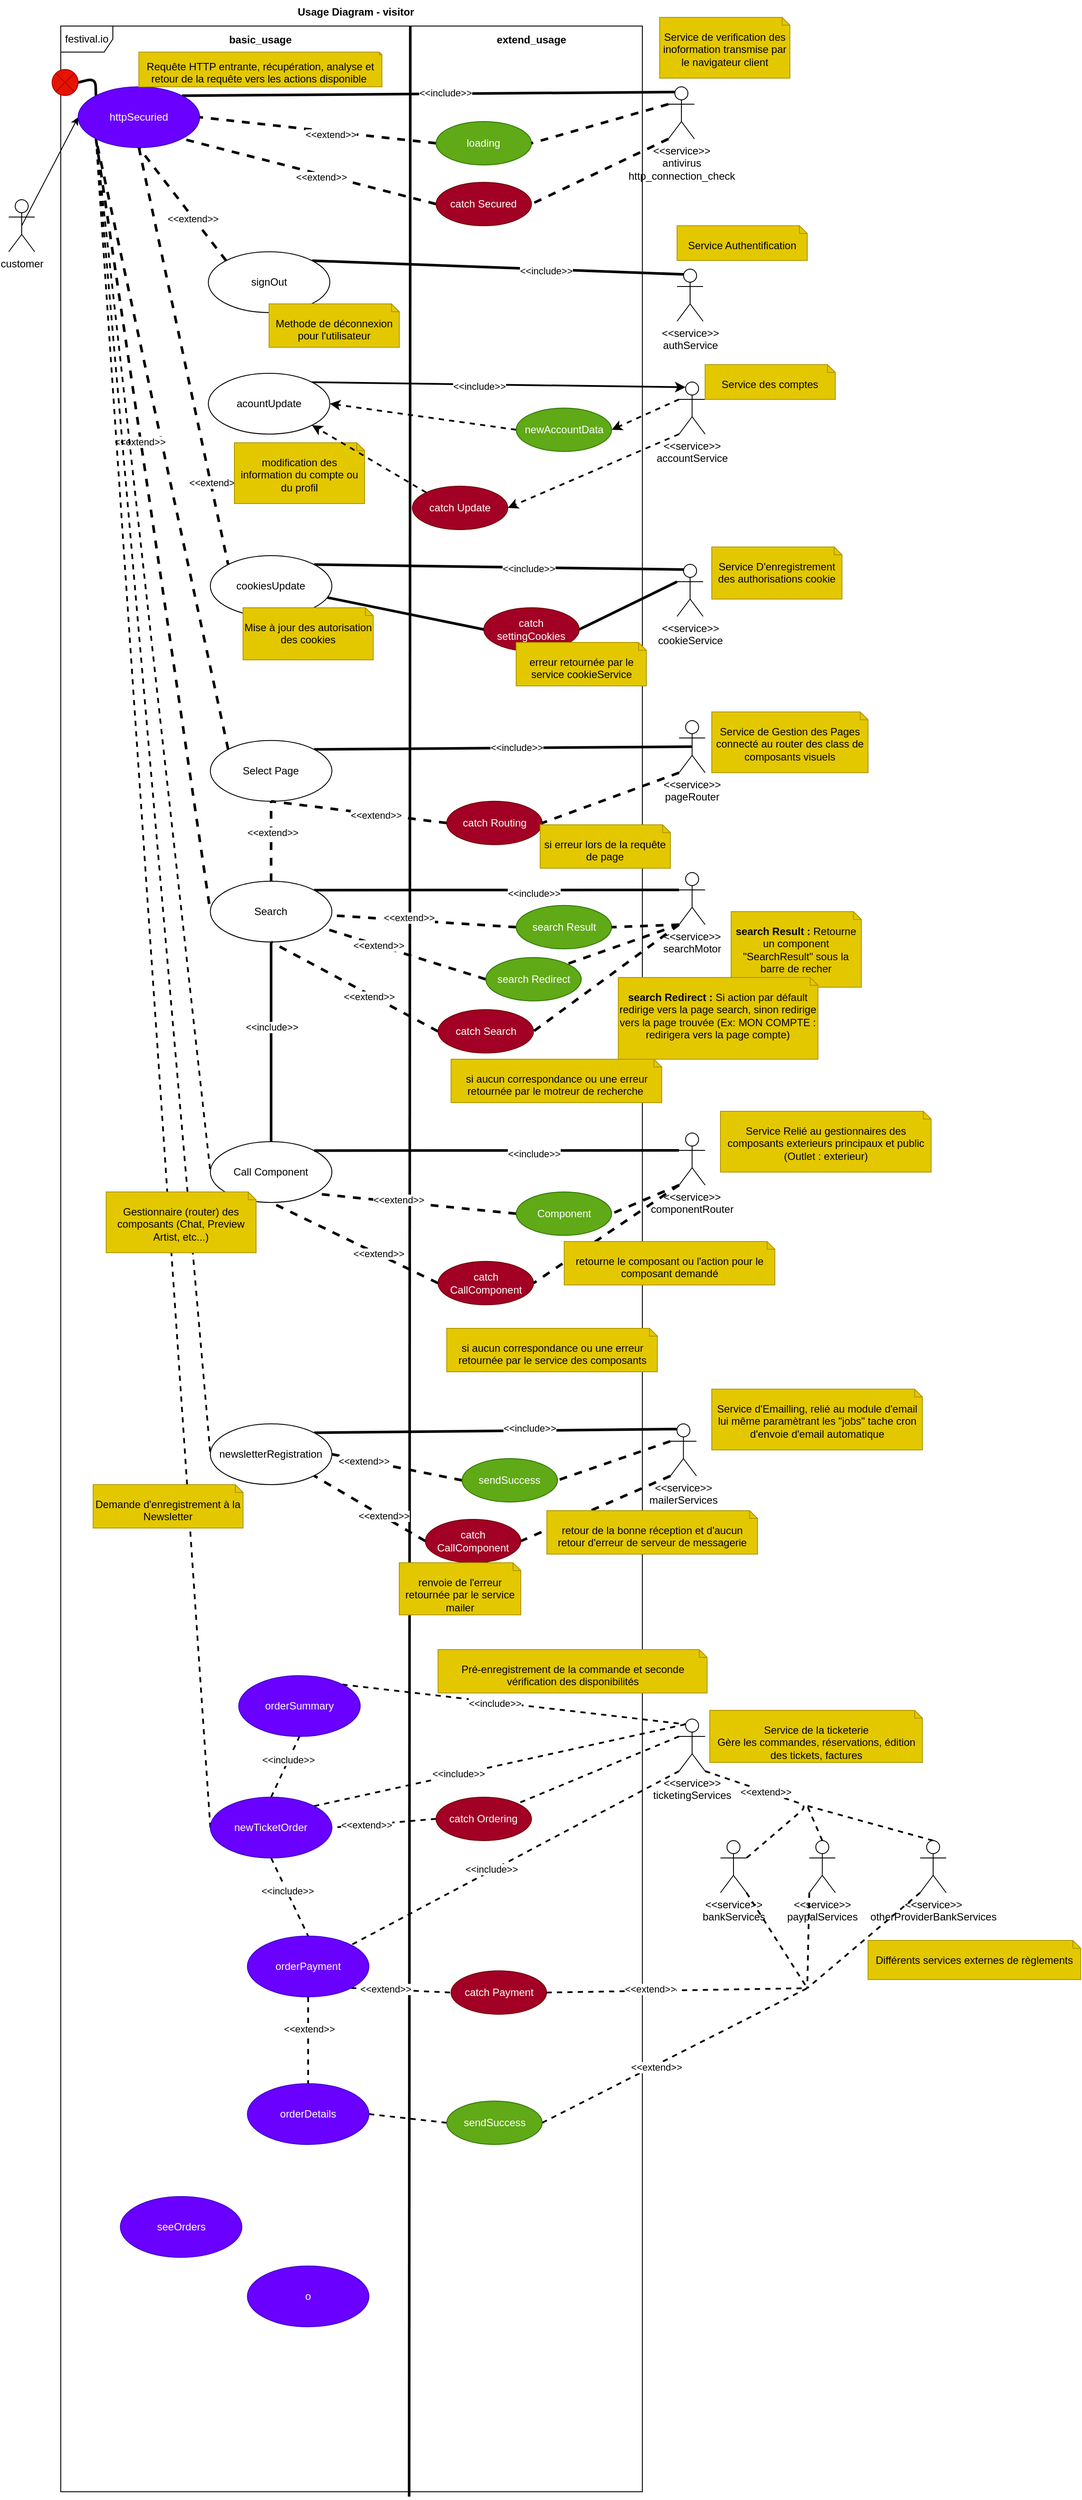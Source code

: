 <mxfile>
    <diagram id="xp1ubl1VrJGDld98OHi9" name="Page-1">
        <mxGraphModel dx="1501" dy="1120" grid="1" gridSize="10" guides="1" tooltips="1" connect="1" arrows="1" fold="1" page="1" pageScale="1" pageWidth="850" pageHeight="1100" math="0" shadow="0">
            <root>
                <mxCell id="0"/>
                <mxCell id="1" parent="0"/>
                <mxCell id="3" value="customer" style="shape=umlActor;verticalLabelPosition=bottom;verticalAlign=top;html=1;" parent="1" vertex="1">
                    <mxGeometry x="390" y="260" width="30" height="60" as="geometry"/>
                </mxCell>
                <mxCell id="4" value="festival.io" style="shape=umlFrame;whiteSpace=wrap;html=1;" parent="1" vertex="1">
                    <mxGeometry x="450" y="60" width="670" height="2840" as="geometry"/>
                </mxCell>
                <mxCell id="5" style="edgeStyle=none;html=1;exitX=1;exitY=0;exitDx=0;exitDy=0;entryX=0.5;entryY=0.5;entryDx=0;entryDy=0;entryPerimeter=0;strokeWidth=3;endArrow=none;endFill=0;" parent="1" source="7" target="35" edge="1">
                    <mxGeometry relative="1" as="geometry"/>
                </mxCell>
                <mxCell id="6" value="&amp;lt;&amp;lt;include&amp;gt;&amp;gt;" style="edgeLabel;html=1;align=center;verticalAlign=middle;resizable=0;points=[];" parent="5" vertex="1" connectable="0">
                    <mxGeometry x="0.188" y="1" relative="1" as="geometry">
                        <mxPoint x="-26" as="offset"/>
                    </mxGeometry>
                </mxCell>
                <mxCell id="7" value="Select Page" style="ellipse;whiteSpace=wrap;html=1;" parent="1" vertex="1">
                    <mxGeometry x="622.32" y="882.92" width="140" height="70" as="geometry"/>
                </mxCell>
                <mxCell id="8" style="edgeStyle=none;html=1;exitX=0;exitY=0;exitDx=0;exitDy=0;entryX=0.5;entryY=1;entryDx=0;entryDy=0;strokeWidth=3;startArrow=none;startFill=0;endArrow=none;endFill=0;dashed=1;" parent="1" source="14" target="74" edge="1">
                    <mxGeometry relative="1" as="geometry"/>
                </mxCell>
                <mxCell id="9" value="&amp;lt;&amp;lt;extend&amp;gt;&amp;gt;" style="edgeLabel;html=1;align=center;verticalAlign=middle;resizable=0;points=[];" parent="8" vertex="1" connectable="0">
                    <mxGeometry x="-0.246" y="1" relative="1" as="geometry">
                        <mxPoint as="offset"/>
                    </mxGeometry>
                </mxCell>
                <mxCell id="10" style="edgeStyle=none;html=1;exitX=1;exitY=0;exitDx=0;exitDy=0;strokeWidth=3;startArrow=none;startFill=0;endArrow=none;endFill=0;entryX=0.25;entryY=0.1;entryDx=0;entryDy=0;entryPerimeter=0;" parent="1" source="14" target="89" edge="1">
                    <mxGeometry relative="1" as="geometry">
                        <mxPoint x="1150" y="310" as="targetPoint"/>
                    </mxGeometry>
                </mxCell>
                <mxCell id="11" value="&amp;lt;&amp;lt;include&amp;gt;&amp;gt;" style="edgeLabel;html=1;align=center;verticalAlign=middle;resizable=0;points=[];" parent="10" vertex="1" connectable="0">
                    <mxGeometry x="0.258" y="-2" relative="1" as="geometry">
                        <mxPoint as="offset"/>
                    </mxGeometry>
                </mxCell>
                <mxCell id="14" value="signOut" style="ellipse;whiteSpace=wrap;html=1;" parent="1" vertex="1">
                    <mxGeometry x="620" y="320" width="140" height="70" as="geometry"/>
                </mxCell>
                <mxCell id="15" style="edgeStyle=none;html=1;exitX=1;exitY=0;exitDx=0;exitDy=0;entryX=0.25;entryY=0.1;entryDx=0;entryDy=0;entryPerimeter=0;strokeWidth=3;startArrow=none;startFill=0;endArrow=none;endFill=0;" parent="1" source="17" target="130" edge="1">
                    <mxGeometry relative="1" as="geometry"/>
                </mxCell>
                <mxCell id="16" value="&amp;lt;&amp;lt;include&amp;gt;&amp;gt;" style="edgeLabel;html=1;align=center;verticalAlign=middle;resizable=0;points=[];" parent="15" vertex="1" connectable="0">
                    <mxGeometry x="0.185" y="3" relative="1" as="geometry">
                        <mxPoint as="offset"/>
                    </mxGeometry>
                </mxCell>
                <mxCell id="17" value="newsletterRegistration" style="ellipse;whiteSpace=wrap;html=1;" parent="1" vertex="1">
                    <mxGeometry x="622.32" y="1670" width="140" height="70" as="geometry"/>
                </mxCell>
                <mxCell id="18" value="" style="orthogonalLoop=1;jettySize=auto;html=1;entryX=0.601;entryY=0;entryDx=0;entryDy=0;entryPerimeter=0;exitX=0.599;exitY=1.002;exitDx=0;exitDy=0;exitPerimeter=0;endArrow=none;endFill=0;strokeWidth=3;" parent="1" source="4" target="4" edge="1">
                    <mxGeometry width="80" relative="1" as="geometry">
                        <mxPoint x="750" y="400" as="sourcePoint"/>
                        <mxPoint x="830" y="400" as="targetPoint"/>
                    </mxGeometry>
                </mxCell>
                <mxCell id="19" style="edgeStyle=none;html=1;exitX=0;exitY=0.5;exitDx=0;exitDy=0;entryX=0.5;entryY=1;entryDx=0;entryDy=0;dashed=1;strokeWidth=3;endArrow=none;endFill=0;" parent="1" source="21" target="7" edge="1">
                    <mxGeometry relative="1" as="geometry"/>
                </mxCell>
                <mxCell id="20" value="&amp;lt;&amp;lt;extend&amp;gt;&amp;gt;" style="edgeLabel;html=1;align=center;verticalAlign=middle;resizable=0;points=[];" parent="19" vertex="1" connectable="0">
                    <mxGeometry x="-0.192" y="1" relative="1" as="geometry">
                        <mxPoint as="offset"/>
                    </mxGeometry>
                </mxCell>
                <mxCell id="21" value="catch Routing" style="ellipse;whiteSpace=wrap;html=1;fillColor=#a20025;fontColor=#ffffff;strokeColor=#6F0000;" parent="1" vertex="1">
                    <mxGeometry x="894.64" y="952.92" width="110" height="50" as="geometry"/>
                </mxCell>
                <mxCell id="22" style="edgeStyle=none;html=1;exitX=0;exitY=0.5;exitDx=0;exitDy=0;dashed=1;strokeWidth=3;endArrow=none;endFill=0;" parent="1" source="24" target="32" edge="1">
                    <mxGeometry relative="1" as="geometry"/>
                </mxCell>
                <mxCell id="23" value="&amp;lt;&amp;lt;extend&amp;gt;&amp;gt;" style="edgeLabel;html=1;align=center;verticalAlign=middle;resizable=0;points=[];" parent="22" vertex="1" connectable="0">
                    <mxGeometry x="0.158" y="-3" relative="1" as="geometry">
                        <mxPoint x="-1" as="offset"/>
                    </mxGeometry>
                </mxCell>
                <mxCell id="24" value="search Result" style="ellipse;whiteSpace=wrap;html=1;fillColor=#60a917;fontColor=#ffffff;strokeColor=#2D7600;" parent="1" vertex="1">
                    <mxGeometry x="974.64" y="1072.92" width="110" height="50" as="geometry"/>
                </mxCell>
                <mxCell id="25" value="Call Component" style="ellipse;whiteSpace=wrap;html=1;" parent="1" vertex="1">
                    <mxGeometry x="622.32" y="1345" width="140" height="70" as="geometry"/>
                </mxCell>
                <mxCell id="26" style="edgeStyle=none;html=1;exitX=1;exitY=0;exitDx=0;exitDy=0;entryX=0;entryY=0.333;entryDx=0;entryDy=0;entryPerimeter=0;strokeWidth=3;endArrow=none;endFill=0;" parent="1" source="32" target="39" edge="1">
                    <mxGeometry relative="1" as="geometry"/>
                </mxCell>
                <mxCell id="27" value="&amp;lt;&amp;lt;include&amp;gt;&amp;gt;" style="edgeLabel;html=1;align=center;verticalAlign=middle;resizable=0;points=[];" parent="26" vertex="1" connectable="0">
                    <mxGeometry x="-0.372" y="4" relative="1" as="geometry">
                        <mxPoint x="121" y="8" as="offset"/>
                    </mxGeometry>
                </mxCell>
                <mxCell id="28" style="edgeStyle=none;html=1;exitX=0.5;exitY=0;exitDx=0;exitDy=0;entryX=0.5;entryY=1;entryDx=0;entryDy=0;dashed=1;strokeWidth=3;endArrow=none;endFill=0;" parent="1" source="32" target="7" edge="1">
                    <mxGeometry relative="1" as="geometry"/>
                </mxCell>
                <mxCell id="29" value="&amp;lt;&amp;lt;extend&amp;gt;&amp;gt;" style="edgeLabel;html=1;align=center;verticalAlign=middle;resizable=0;points=[];" parent="28" vertex="1" connectable="0">
                    <mxGeometry x="0.226" y="-1" relative="1" as="geometry">
                        <mxPoint as="offset"/>
                    </mxGeometry>
                </mxCell>
                <mxCell id="30" style="edgeStyle=none;html=1;exitX=0.5;exitY=1;exitDx=0;exitDy=0;entryX=0.5;entryY=0;entryDx=0;entryDy=0;strokeWidth=3;endArrow=none;endFill=0;" parent="1" source="32" target="25" edge="1">
                    <mxGeometry relative="1" as="geometry"/>
                </mxCell>
                <mxCell id="31" value="&amp;lt;&amp;lt;include&amp;gt;&amp;gt;" style="edgeLabel;html=1;align=center;verticalAlign=middle;resizable=0;points=[];" parent="30" vertex="1" connectable="0">
                    <mxGeometry x="-0.149" relative="1" as="geometry">
                        <mxPoint as="offset"/>
                    </mxGeometry>
                </mxCell>
                <mxCell id="32" value="Search" style="ellipse;whiteSpace=wrap;html=1;" parent="1" vertex="1">
                    <mxGeometry x="622.32" y="1045" width="140" height="70" as="geometry"/>
                </mxCell>
                <mxCell id="33" value="Usage Diagram - visitor" style="text;align=center;fontStyle=1;verticalAlign=middle;spacingLeft=3;spacingRight=3;strokeColor=none;rotatable=0;points=[[0,0.5],[1,0.5]];portConstraint=eastwest;" parent="1" vertex="1">
                    <mxGeometry x="390" y="30" width="800" height="26" as="geometry"/>
                </mxCell>
                <mxCell id="34" style="edgeStyle=none;html=1;exitX=0;exitY=1;exitDx=0;exitDy=0;exitPerimeter=0;entryX=1;entryY=0.5;entryDx=0;entryDy=0;strokeWidth=3;endArrow=none;endFill=0;dashed=1;" parent="1" source="35" target="21" edge="1">
                    <mxGeometry relative="1" as="geometry"/>
                </mxCell>
                <mxCell id="35" value="&amp;lt;&amp;lt;service&amp;gt;&amp;gt;&lt;br&gt;pageRouter" style="shape=umlActor;verticalLabelPosition=bottom;verticalAlign=top;html=1;" parent="1" vertex="1">
                    <mxGeometry x="1162.32" y="860" width="30" height="60" as="geometry"/>
                </mxCell>
                <mxCell id="36" style="edgeStyle=none;html=1;exitX=0;exitY=1;exitDx=0;exitDy=0;exitPerimeter=0;entryX=1;entryY=0.5;entryDx=0;entryDy=0;dashed=1;strokeWidth=3;endArrow=none;endFill=0;" parent="1" source="39" target="24" edge="1">
                    <mxGeometry relative="1" as="geometry"/>
                </mxCell>
                <mxCell id="37" style="edgeStyle=none;html=1;exitX=0;exitY=1;exitDx=0;exitDy=0;exitPerimeter=0;entryX=1;entryY=0;entryDx=0;entryDy=0;dashed=1;strokeWidth=3;endArrow=none;endFill=0;" parent="1" source="39" target="42" edge="1">
                    <mxGeometry relative="1" as="geometry"/>
                </mxCell>
                <mxCell id="38" style="edgeStyle=none;html=1;exitX=0;exitY=1;exitDx=0;exitDy=0;exitPerimeter=0;entryX=1;entryY=0.5;entryDx=0;entryDy=0;dashed=1;strokeWidth=3;endArrow=none;endFill=0;" parent="1" source="39" target="45" edge="1">
                    <mxGeometry relative="1" as="geometry"/>
                </mxCell>
                <mxCell id="39" value="&amp;lt;&amp;lt;service&amp;gt;&amp;gt;&lt;br&gt;searchMotor" style="shape=umlActor;verticalLabelPosition=bottom;verticalAlign=top;html=1;" parent="1" vertex="1">
                    <mxGeometry x="1162.32" y="1035" width="30" height="60" as="geometry"/>
                </mxCell>
                <mxCell id="40" style="edgeStyle=none;html=1;exitX=0;exitY=0.5;exitDx=0;exitDy=0;dashed=1;strokeWidth=3;endArrow=none;endFill=0;" parent="1" source="42" target="32" edge="1">
                    <mxGeometry relative="1" as="geometry"/>
                </mxCell>
                <mxCell id="41" value="&amp;lt;&amp;lt;extend&amp;gt;&amp;gt;" style="edgeLabel;html=1;align=center;verticalAlign=middle;resizable=0;points=[];" parent="40" vertex="1" connectable="0">
                    <mxGeometry x="0.318" relative="1" as="geometry">
                        <mxPoint as="offset"/>
                    </mxGeometry>
                </mxCell>
                <mxCell id="42" value="search Redirect" style="ellipse;whiteSpace=wrap;html=1;fillColor=#60a917;fontColor=#ffffff;strokeColor=#2D7600;" parent="1" vertex="1">
                    <mxGeometry x="939.64" y="1132.92" width="110" height="50" as="geometry"/>
                </mxCell>
                <mxCell id="43" style="edgeStyle=none;html=1;exitX=0;exitY=0.5;exitDx=0;exitDy=0;entryX=0.5;entryY=1;entryDx=0;entryDy=0;dashed=1;strokeWidth=3;endArrow=none;endFill=0;" parent="1" source="45" target="32" edge="1">
                    <mxGeometry relative="1" as="geometry"/>
                </mxCell>
                <mxCell id="44" value="&amp;lt;&amp;lt;extend&amp;gt;&amp;gt;" style="edgeLabel;html=1;align=center;verticalAlign=middle;resizable=0;points=[];" parent="43" vertex="1" connectable="0">
                    <mxGeometry x="-0.178" y="2" relative="1" as="geometry">
                        <mxPoint as="offset"/>
                    </mxGeometry>
                </mxCell>
                <mxCell id="45" value="catch Search" style="ellipse;whiteSpace=wrap;html=1;fillColor=#a20025;fontColor=#ffffff;strokeColor=#6F0000;" parent="1" vertex="1">
                    <mxGeometry x="884.64" y="1192.92" width="110" height="50" as="geometry"/>
                </mxCell>
                <mxCell id="46" style="edgeStyle=none;html=1;exitX=0;exitY=0.5;exitDx=0;exitDy=0;dashed=1;strokeWidth=3;endArrow=none;endFill=0;entryX=1;entryY=1;entryDx=0;entryDy=0;" parent="1" source="48" target="25" edge="1">
                    <mxGeometry relative="1" as="geometry">
                        <mxPoint x="681.361" y="1375.773" as="targetPoint"/>
                    </mxGeometry>
                </mxCell>
                <mxCell id="47" value="&amp;lt;&amp;lt;extend&amp;gt;&amp;gt;" style="edgeLabel;html=1;align=center;verticalAlign=middle;resizable=0;points=[];" parent="46" vertex="1" connectable="0">
                    <mxGeometry x="0.158" y="-3" relative="1" as="geometry">
                        <mxPoint x="-1" as="offset"/>
                    </mxGeometry>
                </mxCell>
                <mxCell id="48" value="Component" style="ellipse;whiteSpace=wrap;html=1;fillColor=#60a917;fontColor=#ffffff;strokeColor=#2D7600;" parent="1" vertex="1">
                    <mxGeometry x="974.64" y="1402.92" width="110" height="50" as="geometry"/>
                </mxCell>
                <mxCell id="49" style="edgeStyle=none;html=1;exitX=1;exitY=0;exitDx=0;exitDy=0;entryX=0;entryY=0.333;entryDx=0;entryDy=0;entryPerimeter=0;strokeWidth=3;endArrow=none;endFill=0;" parent="1" source="25" target="53" edge="1">
                    <mxGeometry relative="1" as="geometry">
                        <mxPoint x="661.817" y="1345.251" as="sourcePoint"/>
                    </mxGeometry>
                </mxCell>
                <mxCell id="50" value="&amp;lt;&amp;lt;include&amp;gt;&amp;gt;" style="edgeLabel;html=1;align=center;verticalAlign=middle;resizable=0;points=[];" parent="49" vertex="1" connectable="0">
                    <mxGeometry x="-0.372" y="4" relative="1" as="geometry">
                        <mxPoint x="121" y="8" as="offset"/>
                    </mxGeometry>
                </mxCell>
                <mxCell id="51" style="edgeStyle=none;html=1;exitX=0;exitY=1;exitDx=0;exitDy=0;exitPerimeter=0;entryX=1;entryY=0.5;entryDx=0;entryDy=0;dashed=1;strokeWidth=3;endArrow=none;endFill=0;" parent="1" source="53" target="48" edge="1">
                    <mxGeometry relative="1" as="geometry"/>
                </mxCell>
                <mxCell id="52" style="edgeStyle=none;html=1;exitX=0;exitY=1;exitDx=0;exitDy=0;exitPerimeter=0;entryX=1;entryY=0.5;entryDx=0;entryDy=0;dashed=1;strokeWidth=3;endArrow=none;endFill=0;" parent="1" source="53" target="56" edge="1">
                    <mxGeometry relative="1" as="geometry"/>
                </mxCell>
                <mxCell id="53" value="&amp;lt;&amp;lt;service&amp;gt;&amp;gt;&lt;br&gt;componentRouter" style="shape=umlActor;verticalLabelPosition=bottom;verticalAlign=top;html=1;" parent="1" vertex="1">
                    <mxGeometry x="1162.32" y="1335" width="30" height="60" as="geometry"/>
                </mxCell>
                <mxCell id="54" style="edgeStyle=none;html=1;exitX=0;exitY=0.5;exitDx=0;exitDy=0;entryX=0.5;entryY=1;entryDx=0;entryDy=0;dashed=1;strokeWidth=3;endArrow=none;endFill=0;" parent="1" source="56" target="25" edge="1">
                    <mxGeometry relative="1" as="geometry"/>
                </mxCell>
                <mxCell id="55" value="&amp;lt;&amp;lt;extend&amp;gt;&amp;gt;" style="edgeLabel;html=1;align=center;verticalAlign=middle;resizable=0;points=[];" parent="54" vertex="1" connectable="0">
                    <mxGeometry x="-0.277" y="-1" relative="1" as="geometry">
                        <mxPoint as="offset"/>
                    </mxGeometry>
                </mxCell>
                <mxCell id="56" value="catch CallComponent" style="ellipse;whiteSpace=wrap;html=1;fillColor=#a20025;fontColor=#ffffff;strokeColor=#6F0000;" parent="1" vertex="1">
                    <mxGeometry x="884.64" y="1482.92" width="110" height="50" as="geometry"/>
                </mxCell>
                <mxCell id="59" style="edgeStyle=none;html=1;exitX=0;exitY=0;exitDx=0;exitDy=0;entryX=0;entryY=1;entryDx=0;entryDy=0;dashed=1;strokeWidth=3;startArrow=none;startFill=0;endArrow=none;endFill=0;" parent="1" source="7" target="74" edge="1">
                    <mxGeometry relative="1" as="geometry"/>
                </mxCell>
                <mxCell id="61" style="edgeStyle=none;html=1;exitX=1;exitY=0;exitDx=0;exitDy=0;entryX=0.25;entryY=0.1;entryDx=0;entryDy=0;entryPerimeter=0;strokeWidth=3;startArrow=none;startFill=0;endArrow=none;endFill=0;" parent="1" source="63" target="119" edge="1">
                    <mxGeometry relative="1" as="geometry"/>
                </mxCell>
                <mxCell id="62" value="&amp;lt;&amp;lt;include&amp;gt;&amp;gt;" style="edgeLabel;html=1;align=center;verticalAlign=middle;resizable=0;points=[];" parent="61" vertex="1" connectable="0">
                    <mxGeometry x="0.158" y="-1" relative="1" as="geometry">
                        <mxPoint as="offset"/>
                    </mxGeometry>
                </mxCell>
                <mxCell id="63" value="cookiesUpdate" style="ellipse;whiteSpace=wrap;html=1;" parent="1" vertex="1">
                    <mxGeometry x="622.32" y="670" width="140" height="70" as="geometry"/>
                </mxCell>
                <mxCell id="64" style="edgeStyle=none;html=1;exitX=0.5;exitY=0.5;exitDx=0;exitDy=0;exitPerimeter=0;entryX=0;entryY=0.5;entryDx=0;entryDy=0;" parent="1" source="3" target="74" edge="1">
                    <mxGeometry relative="1" as="geometry"/>
                </mxCell>
                <mxCell id="65" style="edgeStyle=none;html=1;exitX=1;exitY=0;exitDx=0;exitDy=0;entryX=0.25;entryY=0.1;entryDx=0;entryDy=0;entryPerimeter=0;strokeWidth=3;endArrow=none;endFill=0;" parent="1" source="74" target="83" edge="1">
                    <mxGeometry relative="1" as="geometry"/>
                </mxCell>
                <mxCell id="66" value="&amp;lt;&amp;lt;include&amp;gt;&amp;gt;" style="edgeLabel;html=1;align=center;verticalAlign=middle;resizable=0;points=[];" parent="65" vertex="1" connectable="0">
                    <mxGeometry x="0.067" y="1" relative="1" as="geometry">
                        <mxPoint as="offset"/>
                    </mxGeometry>
                </mxCell>
                <mxCell id="67" style="edgeStyle=none;html=1;exitX=0;exitY=1;exitDx=0;exitDy=0;entryX=0;entryY=0.5;entryDx=0;entryDy=0;dashed=1;strokeWidth=3;endArrow=none;endFill=0;" parent="1" source="74" target="32" edge="1">
                    <mxGeometry relative="1" as="geometry"/>
                </mxCell>
                <mxCell id="68" value="&amp;lt;&amp;lt;extend&amp;gt;&amp;gt;" style="edgeLabel;html=1;align=center;verticalAlign=middle;resizable=0;points=[];" parent="67" vertex="1" connectable="0">
                    <mxGeometry x="-0.215" y="-1" relative="1" as="geometry">
                        <mxPoint as="offset"/>
                    </mxGeometry>
                </mxCell>
                <mxCell id="69" style="edgeStyle=none;html=1;exitX=0;exitY=0;exitDx=0;exitDy=0;strokeWidth=3;startArrow=none;startFill=0;endArrow=none;endFill=0;entryX=1;entryY=0.5;entryDx=0;entryDy=0;" parent="1" source="74" target="86" edge="1">
                    <mxGeometry relative="1" as="geometry">
                        <mxPoint x="410" y="110" as="targetPoint"/>
                        <Array as="points">
                            <mxPoint x="490" y="120"/>
                        </Array>
                    </mxGeometry>
                </mxCell>
                <mxCell id="72" style="edgeStyle=none;html=1;exitX=0.5;exitY=1;exitDx=0;exitDy=0;entryX=0;entryY=0;entryDx=0;entryDy=0;dashed=1;strokeWidth=3;startArrow=none;startFill=0;endArrow=none;endFill=0;" parent="1" source="74" target="63" edge="1">
                    <mxGeometry relative="1" as="geometry">
                        <mxPoint x="620.0" y="565" as="targetPoint"/>
                    </mxGeometry>
                </mxCell>
                <mxCell id="73" value="&amp;lt;&amp;lt;extend&amp;gt;&amp;gt;" style="edgeLabel;html=1;align=center;verticalAlign=middle;resizable=0;points=[];" parent="72" vertex="1" connectable="0">
                    <mxGeometry x="0.61" y="4" relative="1" as="geometry">
                        <mxPoint as="offset"/>
                    </mxGeometry>
                </mxCell>
                <mxCell id="201" style="edgeStyle=none;html=1;exitX=0;exitY=1;exitDx=0;exitDy=0;entryX=0;entryY=0.5;entryDx=0;entryDy=0;dashed=1;strokeWidth=2;endArrow=none;endFill=0;" edge="1" parent="1" source="74" target="25">
                    <mxGeometry relative="1" as="geometry"/>
                </mxCell>
                <mxCell id="202" style="edgeStyle=none;html=1;exitX=0;exitY=1;exitDx=0;exitDy=0;entryX=0;entryY=0.5;entryDx=0;entryDy=0;dashed=1;strokeWidth=2;endArrow=none;endFill=0;" edge="1" parent="1" source="74" target="17">
                    <mxGeometry relative="1" as="geometry"/>
                </mxCell>
                <mxCell id="203" style="edgeStyle=none;html=1;exitX=0;exitY=1;exitDx=0;exitDy=0;entryX=0;entryY=0.5;entryDx=0;entryDy=0;dashed=1;strokeWidth=2;endArrow=none;endFill=0;" edge="1" parent="1" source="74" target="154">
                    <mxGeometry relative="1" as="geometry"/>
                </mxCell>
                <mxCell id="74" value="httpSecuried" style="ellipse;whiteSpace=wrap;html=1;fillColor=#6a00ff;fontColor=#ffffff;strokeColor=#3700CC;" parent="1" vertex="1">
                    <mxGeometry x="470" y="130" width="140" height="70" as="geometry"/>
                </mxCell>
                <mxCell id="75" style="edgeStyle=none;html=1;exitX=0;exitY=0.5;exitDx=0;exitDy=0;entryX=1;entryY=1;entryDx=0;entryDy=0;dashed=1;strokeWidth=3;endArrow=none;endFill=0;" parent="1" source="77" target="74" edge="1">
                    <mxGeometry relative="1" as="geometry"/>
                </mxCell>
                <mxCell id="76" value="&amp;lt;&amp;lt;extend&amp;gt;&amp;gt;" style="edgeLabel;html=1;align=center;verticalAlign=middle;resizable=0;points=[];" parent="75" vertex="1" connectable="0">
                    <mxGeometry x="-0.096" y="3" relative="1" as="geometry">
                        <mxPoint as="offset"/>
                    </mxGeometry>
                </mxCell>
                <mxCell id="77" value="catch Secured" style="ellipse;whiteSpace=wrap;html=1;fillColor=#a20025;fontColor=#ffffff;strokeColor=#6F0000;" parent="1" vertex="1">
                    <mxGeometry x="882.32" y="240" width="110" height="50" as="geometry"/>
                </mxCell>
                <mxCell id="78" style="edgeStyle=none;html=1;exitX=0;exitY=0.5;exitDx=0;exitDy=0;strokeWidth=3;endArrow=none;endFill=0;dashed=1;" parent="1" source="80" edge="1">
                    <mxGeometry relative="1" as="geometry">
                        <mxPoint x="610" y="165" as="targetPoint"/>
                    </mxGeometry>
                </mxCell>
                <mxCell id="79" value="&amp;lt;&amp;lt;extend&amp;gt;&amp;gt;" style="edgeLabel;html=1;align=center;verticalAlign=middle;resizable=0;points=[];" parent="78" vertex="1" connectable="0">
                    <mxGeometry x="-0.11" y="3" relative="1" as="geometry">
                        <mxPoint as="offset"/>
                    </mxGeometry>
                </mxCell>
                <mxCell id="80" value="loading" style="ellipse;whiteSpace=wrap;html=1;fillColor=#60a917;fontColor=#ffffff;strokeColor=#2D7600;" parent="1" vertex="1">
                    <mxGeometry x="882.32" y="170" width="110" height="50" as="geometry"/>
                </mxCell>
                <mxCell id="81" style="edgeStyle=none;html=1;exitX=0;exitY=0.333;exitDx=0;exitDy=0;exitPerimeter=0;entryX=1;entryY=0.5;entryDx=0;entryDy=0;dashed=1;strokeWidth=3;endArrow=none;endFill=0;" parent="1" source="83" target="80" edge="1">
                    <mxGeometry relative="1" as="geometry"/>
                </mxCell>
                <mxCell id="82" style="edgeStyle=none;html=1;exitX=0;exitY=1;exitDx=0;exitDy=0;exitPerimeter=0;entryX=1;entryY=0.5;entryDx=0;entryDy=0;dashed=1;strokeWidth=3;endArrow=none;endFill=0;" parent="1" source="83" target="77" edge="1">
                    <mxGeometry relative="1" as="geometry"/>
                </mxCell>
                <mxCell id="83" value="&amp;lt;&amp;lt;service&amp;gt;&amp;gt;&lt;br&gt;antivirus&lt;br&gt;http_connection_check" style="shape=umlActor;verticalLabelPosition=bottom;verticalAlign=top;html=1;" parent="1" vertex="1">
                    <mxGeometry x="1150" y="130.0" width="30" height="60" as="geometry"/>
                </mxCell>
                <mxCell id="84" value="Requête HTTP entrante, récupération, analyse et retour de la requête vers les actions disponible&amp;nbsp;" style="shape=note2;boundedLbl=1;whiteSpace=wrap;html=1;size=3;verticalAlign=top;align=center;fillColor=#e3c800;fontColor=#000000;strokeColor=#B09500;" parent="1" vertex="1">
                    <mxGeometry x="540" y="90" width="280" height="40" as="geometry"/>
                </mxCell>
                <mxCell id="85" value="Methode de déconnexion pour l'utilisateur" style="shape=note2;boundedLbl=1;whiteSpace=wrap;html=1;size=9;verticalAlign=top;align=center;fillColor=#e3c800;fontColor=#000000;strokeColor=#B09500;" parent="1" vertex="1">
                    <mxGeometry x="690" y="380" width="150" height="50" as="geometry"/>
                </mxCell>
                <mxCell id="86" value="" style="shape=sumEllipse;perimeter=ellipsePerimeter;whiteSpace=wrap;html=1;backgroundOutline=1;fillColor=#e51400;fontColor=#ffffff;strokeColor=#B20000;" parent="1" vertex="1">
                    <mxGeometry x="440" y="110" width="30" height="30" as="geometry"/>
                </mxCell>
                <mxCell id="89" value="&amp;lt;&amp;lt;service&amp;gt;&amp;gt;&lt;br&gt;authService" style="shape=umlActor;verticalLabelPosition=bottom;verticalAlign=top;html=1;" parent="1" vertex="1">
                    <mxGeometry x="1160" y="340" width="30" height="60" as="geometry"/>
                </mxCell>
                <mxCell id="106" value="basic_usage" style="text;align=center;fontStyle=1;verticalAlign=middle;spacingLeft=3;spacingRight=3;strokeColor=none;rotatable=0;points=[[0,0.5],[1,0.5]];portConstraint=eastwest;" parent="1" vertex="1">
                    <mxGeometry x="600" y="60" width="160" height="30" as="geometry"/>
                </mxCell>
                <mxCell id="107" value="extend_usage" style="text;align=center;fontStyle=1;verticalAlign=middle;spacingLeft=3;spacingRight=3;strokeColor=none;rotatable=0;points=[[0,0.5],[1,0.5]];portConstraint=eastwest;" parent="1" vertex="1">
                    <mxGeometry x="912.32" y="60" width="160" height="30" as="geometry"/>
                </mxCell>
                <mxCell id="108" value="Service de verification des inoformation transmise par le navigateur client" style="shape=note2;boundedLbl=1;whiteSpace=wrap;html=1;size=9;verticalAlign=top;align=center;fillColor=#e3c800;fontColor=#000000;strokeColor=#B09500;" parent="1" vertex="1">
                    <mxGeometry x="1140" y="50" width="150" height="70" as="geometry"/>
                </mxCell>
                <mxCell id="109" value="Service Authentification" style="shape=note2;boundedLbl=1;whiteSpace=wrap;html=1;size=9;verticalAlign=top;align=center;fillColor=#e3c800;fontColor=#000000;strokeColor=#B09500;" parent="1" vertex="1">
                    <mxGeometry x="1160" y="290" width="150" height="40" as="geometry"/>
                </mxCell>
                <mxCell id="112" value="si erreur lors de la requête de page" style="shape=note2;boundedLbl=1;whiteSpace=wrap;html=1;size=9;verticalAlign=top;align=center;fillColor=#e3c800;fontColor=#000000;strokeColor=#B09500;" parent="1" vertex="1">
                    <mxGeometry x="1002.32" y="980" width="150" height="50" as="geometry"/>
                </mxCell>
                <mxCell id="113" value="&lt;b&gt;search Result :&lt;/b&gt; Retourne un component &quot;SearchResult&quot; sous la barre de recher" style="shape=note2;boundedLbl=1;whiteSpace=wrap;html=1;size=9;verticalAlign=top;align=center;fillColor=#e3c800;fontColor=#000000;strokeColor=#B09500;" parent="1" vertex="1">
                    <mxGeometry x="1222.32" y="1080" width="150" height="87.08" as="geometry"/>
                </mxCell>
                <mxCell id="114" value="&lt;b&gt;search Redirect :&lt;/b&gt;&amp;nbsp;Si action par défault redirige vers la page search, sinon redirige vers la page trouvée (Ex: MON COMPTE : redirigera vers la page compte)" style="shape=note2;boundedLbl=1;whiteSpace=wrap;html=1;size=9;verticalAlign=top;align=center;fillColor=#e3c800;fontColor=#000000;strokeColor=#B09500;" parent="1" vertex="1">
                    <mxGeometry x="1092.32" y="1155.84" width="230" height="94.16" as="geometry"/>
                </mxCell>
                <mxCell id="115" value="si aucun correspondance ou une erreur retournée par le motreur de recherche&amp;nbsp;" style="shape=note2;boundedLbl=1;whiteSpace=wrap;html=1;size=9;verticalAlign=top;align=center;fillColor=#e3c800;fontColor=#000000;strokeColor=#B09500;" parent="1" vertex="1">
                    <mxGeometry x="899.64" y="1250" width="242.68" height="50" as="geometry"/>
                </mxCell>
                <mxCell id="116" value="Gestionnaire (router) des composants (Chat, Preview Artist, etc...)" style="shape=note2;boundedLbl=1;whiteSpace=wrap;html=1;size=9;verticalAlign=top;align=center;fillColor=#e3c800;fontColor=#000000;strokeColor=#B09500;" parent="1" vertex="1">
                    <mxGeometry x="502.32" y="1402.92" width="172.68" height="70" as="geometry"/>
                </mxCell>
                <mxCell id="117" value="Mise à jour des autorisation des cookies" style="shape=note2;boundedLbl=1;whiteSpace=wrap;html=1;size=9;verticalAlign=top;align=center;fillColor=#e3c800;fontColor=#000000;strokeColor=#B09500;" parent="1" vertex="1">
                    <mxGeometry x="660" y="730" width="150" height="60" as="geometry"/>
                </mxCell>
                <mxCell id="118" style="edgeStyle=none;html=1;exitX=0;exitY=0.333;exitDx=0;exitDy=0;exitPerimeter=0;entryX=1;entryY=0.5;entryDx=0;entryDy=0;strokeWidth=3;startArrow=none;startFill=0;endArrow=none;endFill=0;" parent="1" source="119" target="121" edge="1">
                    <mxGeometry relative="1" as="geometry"/>
                </mxCell>
                <mxCell id="119" value="&amp;lt;&amp;lt;service&amp;gt;&amp;gt;&lt;br&gt;cookieService" style="shape=umlActor;verticalLabelPosition=bottom;verticalAlign=top;html=1;" parent="1" vertex="1">
                    <mxGeometry x="1160" y="680" width="30" height="60" as="geometry"/>
                </mxCell>
                <mxCell id="120" style="edgeStyle=none;html=1;exitX=0;exitY=0.5;exitDx=0;exitDy=0;strokeWidth=3;startArrow=none;startFill=0;endArrow=none;endFill=0;" parent="1" source="121" target="63" edge="1">
                    <mxGeometry relative="1" as="geometry"/>
                </mxCell>
                <mxCell id="121" value="catch settingCookies" style="ellipse;whiteSpace=wrap;html=1;fillColor=#a20025;fontColor=#ffffff;strokeColor=#6F0000;" parent="1" vertex="1">
                    <mxGeometry x="937.32" y="730" width="110" height="50" as="geometry"/>
                </mxCell>
                <mxCell id="122" value="erreur retournée par le service cookieService" style="shape=note2;boundedLbl=1;whiteSpace=wrap;html=1;size=9;verticalAlign=top;align=center;fillColor=#e3c800;fontColor=#000000;strokeColor=#B09500;" parent="1" vertex="1">
                    <mxGeometry x="974.64" y="770" width="150" height="50" as="geometry"/>
                </mxCell>
                <mxCell id="123" value="Service D'enregistrement des authorisations cookie" style="shape=note2;boundedLbl=1;whiteSpace=wrap;html=1;size=9;verticalAlign=top;align=center;fillColor=#e3c800;fontColor=#000000;strokeColor=#B09500;" parent="1" vertex="1">
                    <mxGeometry x="1200" y="660" width="150" height="60" as="geometry"/>
                </mxCell>
                <mxCell id="124" value="Service de Gestion des Pages connecté au router des class de composants visuels" style="shape=note2;boundedLbl=1;whiteSpace=wrap;html=1;size=9;verticalAlign=top;align=center;fillColor=#e3c800;fontColor=#000000;strokeColor=#B09500;" parent="1" vertex="1">
                    <mxGeometry x="1200" y="850" width="180" height="70" as="geometry"/>
                </mxCell>
                <mxCell id="125" value="Service Relié au gestionnaires des composants exterieurs principaux et public (Outlet : exterieur)" style="shape=note2;boundedLbl=1;whiteSpace=wrap;html=1;size=9;verticalAlign=top;align=center;fillColor=#e3c800;fontColor=#000000;strokeColor=#B09500;" parent="1" vertex="1">
                    <mxGeometry x="1210" y="1310" width="242.68" height="70" as="geometry"/>
                </mxCell>
                <mxCell id="126" value="si aucun correspondance ou une erreur retournée par le service des composants" style="shape=note2;boundedLbl=1;whiteSpace=wrap;html=1;size=9;verticalAlign=top;align=center;fillColor=#e3c800;fontColor=#000000;strokeColor=#B09500;" parent="1" vertex="1">
                    <mxGeometry x="894.64" y="1560" width="242.68" height="50" as="geometry"/>
                </mxCell>
                <mxCell id="127" value="retourne le composant ou l'action pour le composant demandé" style="shape=note2;boundedLbl=1;whiteSpace=wrap;html=1;size=9;verticalAlign=top;align=center;fillColor=#e3c800;fontColor=#000000;strokeColor=#B09500;" parent="1" vertex="1">
                    <mxGeometry x="1030" y="1460" width="242.68" height="50" as="geometry"/>
                </mxCell>
                <mxCell id="128" style="edgeStyle=none;html=1;exitX=0;exitY=0.333;exitDx=0;exitDy=0;exitPerimeter=0;entryX=1;entryY=0.5;entryDx=0;entryDy=0;strokeWidth=3;startArrow=none;startFill=0;endArrow=none;endFill=0;dashed=1;" parent="1" source="130" target="137" edge="1">
                    <mxGeometry relative="1" as="geometry"/>
                </mxCell>
                <mxCell id="129" style="edgeStyle=none;html=1;exitX=0;exitY=1;exitDx=0;exitDy=0;exitPerimeter=0;entryX=1;entryY=0.5;entryDx=0;entryDy=0;strokeWidth=3;startArrow=none;startFill=0;endArrow=none;endFill=0;dashed=1;" parent="1" source="130" target="134" edge="1">
                    <mxGeometry relative="1" as="geometry"/>
                </mxCell>
                <mxCell id="130" value="&amp;lt;&amp;lt;service&amp;gt;&amp;gt;&lt;br&gt;mailerServices" style="shape=umlActor;verticalLabelPosition=bottom;verticalAlign=top;html=1;" parent="1" vertex="1">
                    <mxGeometry x="1152.32" y="1670" width="30" height="60" as="geometry"/>
                </mxCell>
                <mxCell id="131" value="Service d'Emailling, relié au module d'email lui même paramètrant les &quot;jobs&quot; tache cron d'envoie d'email automatique" style="shape=note2;boundedLbl=1;whiteSpace=wrap;html=1;size=9;verticalAlign=top;align=center;fillColor=#e3c800;fontColor=#000000;strokeColor=#B09500;" parent="1" vertex="1">
                    <mxGeometry x="1200" y="1630" width="242.68" height="70" as="geometry"/>
                </mxCell>
                <mxCell id="132" style="edgeStyle=none;html=1;exitX=0;exitY=0.5;exitDx=0;exitDy=0;entryX=1;entryY=1;entryDx=0;entryDy=0;strokeWidth=3;startArrow=none;startFill=0;endArrow=none;endFill=0;dashed=1;" parent="1" source="134" target="17" edge="1">
                    <mxGeometry relative="1" as="geometry"/>
                </mxCell>
                <mxCell id="133" value="&amp;lt;&amp;lt;extend&amp;gt;&amp;gt;" style="edgeLabel;html=1;align=center;verticalAlign=middle;resizable=0;points=[];" parent="132" vertex="1" connectable="0">
                    <mxGeometry x="-0.244" y="-1" relative="1" as="geometry">
                        <mxPoint as="offset"/>
                    </mxGeometry>
                </mxCell>
                <mxCell id="134" value="catch CallComponent" style="ellipse;whiteSpace=wrap;html=1;fillColor=#a20025;fontColor=#ffffff;strokeColor=#6F0000;" parent="1" vertex="1">
                    <mxGeometry x="870" y="1780" width="110" height="50" as="geometry"/>
                </mxCell>
                <mxCell id="135" style="edgeStyle=none;html=1;exitX=0;exitY=0.5;exitDx=0;exitDy=0;entryX=1;entryY=0.5;entryDx=0;entryDy=0;strokeWidth=3;startArrow=none;startFill=0;endArrow=none;endFill=0;dashed=1;" parent="1" source="137" target="17" edge="1">
                    <mxGeometry relative="1" as="geometry"/>
                </mxCell>
                <mxCell id="136" value="&amp;lt;&amp;lt;extend&amp;gt;&amp;gt;" style="edgeLabel;html=1;align=center;verticalAlign=middle;resizable=0;points=[];" parent="135" vertex="1" connectable="0">
                    <mxGeometry x="0.518" y="1" relative="1" as="geometry">
                        <mxPoint as="offset"/>
                    </mxGeometry>
                </mxCell>
                <mxCell id="137" value="sendSuccess" style="ellipse;whiteSpace=wrap;html=1;fillColor=#60a917;fontColor=#ffffff;strokeColor=#2D7600;" parent="1" vertex="1">
                    <mxGeometry x="912.32" y="1710" width="110" height="50" as="geometry"/>
                </mxCell>
                <mxCell id="138" value="retour de la bonne réception et d'aucun retour d'erreur de serveur de messagerie" style="shape=note2;boundedLbl=1;whiteSpace=wrap;html=1;size=9;verticalAlign=top;align=center;fillColor=#e3c800;fontColor=#000000;strokeColor=#B09500;" parent="1" vertex="1">
                    <mxGeometry x="1010.0" y="1770" width="242.68" height="50" as="geometry"/>
                </mxCell>
                <mxCell id="139" value="renvoie de l'erreur retournée par le service mailer" style="shape=note2;boundedLbl=1;whiteSpace=wrap;html=1;size=9;verticalAlign=top;align=center;fillColor=#e3c800;fontColor=#000000;strokeColor=#B09500;" parent="1" vertex="1">
                    <mxGeometry x="840" y="1830" width="140" height="60" as="geometry"/>
                </mxCell>
                <mxCell id="140" value="Demande d'enregistrement à la Newsletter" style="shape=note2;boundedLbl=1;whiteSpace=wrap;html=1;size=9;verticalAlign=top;align=center;fillColor=#e3c800;fontColor=#000000;strokeColor=#B09500;" parent="1" vertex="1">
                    <mxGeometry x="487.32" y="1740" width="172.68" height="50" as="geometry"/>
                </mxCell>
                <mxCell id="148" style="edgeStyle=none;html=1;exitX=1;exitY=0;exitDx=0;exitDy=0;entryX=0.25;entryY=0.1;entryDx=0;entryDy=0;entryPerimeter=0;strokeWidth=2;" edge="1" parent="1" source="141" target="142">
                    <mxGeometry relative="1" as="geometry"/>
                </mxCell>
                <mxCell id="149" value="&amp;lt;&amp;lt;include&amp;gt;&amp;gt;" style="edgeLabel;html=1;align=center;verticalAlign=middle;resizable=0;points=[];" vertex="1" connectable="0" parent="148">
                    <mxGeometry x="-0.111" y="-2" relative="1" as="geometry">
                        <mxPoint x="1" as="offset"/>
                    </mxGeometry>
                </mxCell>
                <mxCell id="141" value="acountUpdate" style="ellipse;whiteSpace=wrap;html=1;" vertex="1" parent="1">
                    <mxGeometry x="620" y="460" width="140" height="70" as="geometry"/>
                </mxCell>
                <mxCell id="150" style="edgeStyle=none;html=1;exitX=0;exitY=0.333;exitDx=0;exitDy=0;exitPerimeter=0;entryX=1;entryY=0.5;entryDx=0;entryDy=0;strokeWidth=2;dashed=1;" edge="1" parent="1" source="142" target="146">
                    <mxGeometry relative="1" as="geometry"/>
                </mxCell>
                <mxCell id="153" style="edgeStyle=none;html=1;exitX=0;exitY=1;exitDx=0;exitDy=0;exitPerimeter=0;entryX=1;entryY=0.5;entryDx=0;entryDy=0;dashed=1;strokeWidth=2;" edge="1" parent="1" source="142" target="145">
                    <mxGeometry relative="1" as="geometry"/>
                </mxCell>
                <mxCell id="142" value="&amp;lt;&amp;lt;service&amp;gt;&amp;gt;&lt;br&gt;accountService" style="shape=umlActor;verticalLabelPosition=bottom;verticalAlign=top;html=1;" vertex="1" parent="1">
                    <mxGeometry x="1162.32" y="470" width="30" height="60" as="geometry"/>
                </mxCell>
                <mxCell id="143" value="Service des comptes" style="shape=note2;boundedLbl=1;whiteSpace=wrap;html=1;size=9;verticalAlign=top;align=center;fillColor=#e3c800;fontColor=#000000;strokeColor=#B09500;" vertex="1" parent="1">
                    <mxGeometry x="1192.32" y="450" width="150" height="40" as="geometry"/>
                </mxCell>
                <mxCell id="144" value="modification des information du compte ou du profil" style="shape=note2;boundedLbl=1;whiteSpace=wrap;html=1;size=9;verticalAlign=top;align=center;fillColor=#e3c800;fontColor=#000000;strokeColor=#B09500;" vertex="1" parent="1">
                    <mxGeometry x="650" y="540" width="150" height="70" as="geometry"/>
                </mxCell>
                <mxCell id="152" style="edgeStyle=none;html=1;exitX=0;exitY=0;exitDx=0;exitDy=0;entryX=1;entryY=1;entryDx=0;entryDy=0;dashed=1;strokeWidth=2;" edge="1" parent="1" source="145" target="141">
                    <mxGeometry relative="1" as="geometry"/>
                </mxCell>
                <mxCell id="145" value="catch Update" style="ellipse;whiteSpace=wrap;html=1;fillColor=#a20025;fontColor=#ffffff;strokeColor=#6F0000;" vertex="1" parent="1">
                    <mxGeometry x="855.0" y="590" width="110" height="50" as="geometry"/>
                </mxCell>
                <mxCell id="151" style="edgeStyle=none;html=1;exitX=0;exitY=0.5;exitDx=0;exitDy=0;entryX=1;entryY=0.5;entryDx=0;entryDy=0;dashed=1;strokeWidth=2;" edge="1" parent="1" source="146" target="141">
                    <mxGeometry relative="1" as="geometry"/>
                </mxCell>
                <mxCell id="146" value="newAccountData" style="ellipse;whiteSpace=wrap;html=1;fillColor=#60a917;fontColor=#ffffff;strokeColor=#2D7600;" vertex="1" parent="1">
                    <mxGeometry x="974.64" y="500" width="110" height="50" as="geometry"/>
                </mxCell>
                <mxCell id="157" style="edgeStyle=none;html=1;exitX=0.5;exitY=0;exitDx=0;exitDy=0;entryX=0.5;entryY=1;entryDx=0;entryDy=0;dashed=1;strokeWidth=2;endArrow=none;endFill=0;" edge="1" parent="1" source="154" target="155">
                    <mxGeometry relative="1" as="geometry"/>
                </mxCell>
                <mxCell id="158" value="&amp;lt;&amp;lt;include&amp;gt;&amp;gt;" style="edgeLabel;html=1;align=center;verticalAlign=middle;resizable=0;points=[];" vertex="1" connectable="0" parent="157">
                    <mxGeometry x="0.233" y="1" relative="1" as="geometry">
                        <mxPoint as="offset"/>
                    </mxGeometry>
                </mxCell>
                <mxCell id="159" style="edgeStyle=none;html=1;exitX=0.5;exitY=1;exitDx=0;exitDy=0;entryX=0.5;entryY=0;entryDx=0;entryDy=0;dashed=1;strokeWidth=2;endArrow=none;endFill=0;" edge="1" parent="1" source="154" target="156">
                    <mxGeometry relative="1" as="geometry"/>
                </mxCell>
                <mxCell id="160" value="&amp;lt;&amp;lt;include&amp;gt;&amp;gt;" style="edgeLabel;html=1;align=center;verticalAlign=middle;resizable=0;points=[];" vertex="1" connectable="0" parent="159">
                    <mxGeometry x="-0.16" y="1" relative="1" as="geometry">
                        <mxPoint as="offset"/>
                    </mxGeometry>
                </mxCell>
                <mxCell id="164" style="edgeStyle=none;html=1;exitX=1;exitY=0;exitDx=0;exitDy=0;entryX=0.25;entryY=0.1;entryDx=0;entryDy=0;entryPerimeter=0;dashed=1;strokeWidth=2;endArrow=none;endFill=0;" edge="1" parent="1" source="154" target="162">
                    <mxGeometry relative="1" as="geometry"/>
                </mxCell>
                <mxCell id="165" value="&amp;lt;&amp;lt;include&amp;gt;&amp;gt;" style="edgeLabel;html=1;align=center;verticalAlign=middle;resizable=0;points=[];" vertex="1" connectable="0" parent="164">
                    <mxGeometry x="-0.223" y="1" relative="1" as="geometry">
                        <mxPoint as="offset"/>
                    </mxGeometry>
                </mxCell>
                <mxCell id="154" value="newTicketOrder" style="ellipse;whiteSpace=wrap;html=1;fillColor=#6a00ff;fontColor=#ffffff;strokeColor=#3700CC;" vertex="1" parent="1">
                    <mxGeometry x="622.32" y="2100" width="140" height="70" as="geometry"/>
                </mxCell>
                <mxCell id="196" style="edgeStyle=none;html=1;exitX=1;exitY=0;exitDx=0;exitDy=0;entryX=0.25;entryY=0.1;entryDx=0;entryDy=0;entryPerimeter=0;dashed=1;strokeWidth=2;endArrow=none;endFill=0;" edge="1" parent="1" source="155" target="162">
                    <mxGeometry relative="1" as="geometry"/>
                </mxCell>
                <mxCell id="197" value="&amp;lt;&amp;lt;include&amp;gt;&amp;gt;" style="edgeLabel;html=1;align=center;verticalAlign=middle;resizable=0;points=[];" vertex="1" connectable="0" parent="196">
                    <mxGeometry x="-0.113" y="-1" relative="1" as="geometry">
                        <mxPoint as="offset"/>
                    </mxGeometry>
                </mxCell>
                <mxCell id="155" value="orderSummary" style="ellipse;whiteSpace=wrap;html=1;fillColor=#6a00ff;fontColor=#ffffff;strokeColor=#3700CC;" vertex="1" parent="1">
                    <mxGeometry x="655.0" y="1960" width="140" height="70" as="geometry"/>
                </mxCell>
                <mxCell id="182" style="edgeStyle=none;html=1;exitX=0.5;exitY=1;exitDx=0;exitDy=0;entryX=0.5;entryY=0;entryDx=0;entryDy=0;dashed=1;strokeWidth=2;endArrow=none;endFill=0;" edge="1" parent="1" source="156" target="180">
                    <mxGeometry relative="1" as="geometry"/>
                </mxCell>
                <mxCell id="183" value="&amp;lt;&amp;lt;extend&amp;gt;&amp;gt;" style="edgeLabel;html=1;align=center;verticalAlign=middle;resizable=0;points=[];" vertex="1" connectable="0" parent="182">
                    <mxGeometry x="-0.274" y="1" relative="1" as="geometry">
                        <mxPoint as="offset"/>
                    </mxGeometry>
                </mxCell>
                <mxCell id="184" style="edgeStyle=none;html=1;exitX=1;exitY=1;exitDx=0;exitDy=0;dashed=1;strokeWidth=2;endArrow=none;endFill=0;entryX=0;entryY=0.5;entryDx=0;entryDy=0;" edge="1" parent="1" source="156" target="185">
                    <mxGeometry relative="1" as="geometry">
                        <mxPoint x="850" y="2319.5" as="targetPoint"/>
                    </mxGeometry>
                </mxCell>
                <mxCell id="188" value="&amp;lt;&amp;lt;extend&amp;gt;&amp;gt;" style="edgeLabel;html=1;align=center;verticalAlign=middle;resizable=0;points=[];" vertex="1" connectable="0" parent="184">
                    <mxGeometry x="-0.315" y="1" relative="1" as="geometry">
                        <mxPoint as="offset"/>
                    </mxGeometry>
                </mxCell>
                <mxCell id="156" value="orderPayment" style="ellipse;whiteSpace=wrap;html=1;fillColor=#6a00ff;fontColor=#ffffff;strokeColor=#3700CC;" vertex="1" parent="1">
                    <mxGeometry x="665.0" y="2260" width="140" height="70" as="geometry"/>
                </mxCell>
                <mxCell id="167" style="edgeStyle=none;html=1;exitX=1;exitY=1;exitDx=0;exitDy=0;exitPerimeter=0;entryX=1;entryY=0.333;entryDx=0;entryDy=0;entryPerimeter=0;dashed=1;strokeWidth=2;endArrow=none;endFill=0;" edge="1" parent="1" source="162" target="166">
                    <mxGeometry relative="1" as="geometry">
                        <Array as="points">
                            <mxPoint x="1310" y="2110"/>
                        </Array>
                    </mxGeometry>
                </mxCell>
                <mxCell id="172" value="&amp;lt;&amp;lt;extend&amp;gt;&amp;gt;" style="edgeLabel;html=1;align=center;verticalAlign=middle;resizable=0;points=[];" vertex="1" connectable="0" parent="167">
                    <mxGeometry x="-0.331" relative="1" as="geometry">
                        <mxPoint x="1" as="offset"/>
                    </mxGeometry>
                </mxCell>
                <mxCell id="189" style="edgeStyle=none;html=1;exitX=0;exitY=1;exitDx=0;exitDy=0;exitPerimeter=0;entryX=1;entryY=0;entryDx=0;entryDy=0;dashed=1;strokeWidth=2;endArrow=none;endFill=0;" edge="1" parent="1" source="162" target="156">
                    <mxGeometry relative="1" as="geometry"/>
                </mxCell>
                <mxCell id="190" value="&amp;lt;&amp;lt;include&amp;gt;&amp;gt;" style="edgeLabel;html=1;align=center;verticalAlign=middle;resizable=0;points=[];" vertex="1" connectable="0" parent="189">
                    <mxGeometry x="0.142" y="-2" relative="1" as="geometry">
                        <mxPoint as="offset"/>
                    </mxGeometry>
                </mxCell>
                <mxCell id="192" style="edgeStyle=none;html=1;exitX=0;exitY=0.333;exitDx=0;exitDy=0;exitPerimeter=0;entryX=1;entryY=0;entryDx=0;entryDy=0;dashed=1;strokeWidth=2;endArrow=none;endFill=0;" edge="1" parent="1" source="162" target="191">
                    <mxGeometry relative="1" as="geometry"/>
                </mxCell>
                <mxCell id="162" value="&amp;lt;&amp;lt;service&amp;gt;&amp;gt;&lt;br&gt;ticketingServices" style="shape=umlActor;verticalLabelPosition=bottom;verticalAlign=top;html=1;" vertex="1" parent="1">
                    <mxGeometry x="1162.32" y="2010" width="30" height="60" as="geometry"/>
                </mxCell>
                <mxCell id="173" style="edgeStyle=none;html=1;exitX=1;exitY=1;exitDx=0;exitDy=0;exitPerimeter=0;dashed=1;strokeWidth=2;endArrow=none;endFill=0;" edge="1" parent="1" source="166">
                    <mxGeometry relative="1" as="geometry">
                        <mxPoint x="1310" y="2320" as="targetPoint"/>
                    </mxGeometry>
                </mxCell>
                <mxCell id="166" value="&amp;lt;&amp;lt;service&amp;gt;&amp;gt;&lt;br&gt;bankServices" style="shape=umlActor;verticalLabelPosition=bottom;verticalAlign=top;html=1;" vertex="1" parent="1">
                    <mxGeometry x="1210.0" y="2150" width="30" height="60" as="geometry"/>
                </mxCell>
                <mxCell id="169" style="edgeStyle=none;html=1;exitX=0.5;exitY=0;exitDx=0;exitDy=0;exitPerimeter=0;dashed=1;strokeWidth=2;endArrow=none;endFill=0;" edge="1" parent="1" source="168">
                    <mxGeometry relative="1" as="geometry">
                        <mxPoint x="1310" y="2110" as="targetPoint"/>
                    </mxGeometry>
                </mxCell>
                <mxCell id="174" style="edgeStyle=none;html=1;exitX=0;exitY=1;exitDx=0;exitDy=0;exitPerimeter=0;dashed=1;strokeWidth=2;endArrow=none;endFill=0;" edge="1" parent="1" source="168">
                    <mxGeometry relative="1" as="geometry">
                        <mxPoint x="1310" y="2320" as="targetPoint"/>
                    </mxGeometry>
                </mxCell>
                <mxCell id="168" value="&amp;lt;&amp;lt;service&amp;gt;&amp;gt;&lt;br&gt;paypalServices" style="shape=umlActor;verticalLabelPosition=bottom;verticalAlign=top;html=1;" vertex="1" parent="1">
                    <mxGeometry x="1312.32" y="2150" width="30" height="60" as="geometry"/>
                </mxCell>
                <mxCell id="171" style="edgeStyle=none;html=1;exitX=0.5;exitY=0;exitDx=0;exitDy=0;exitPerimeter=0;dashed=1;strokeWidth=2;endArrow=none;endFill=0;" edge="1" parent="1" source="170">
                    <mxGeometry relative="1" as="geometry">
                        <mxPoint x="1310" y="2110" as="targetPoint"/>
                    </mxGeometry>
                </mxCell>
                <mxCell id="175" style="edgeStyle=none;html=1;exitX=0;exitY=1;exitDx=0;exitDy=0;exitPerimeter=0;dashed=1;strokeWidth=2;endArrow=none;endFill=0;" edge="1" parent="1" source="170">
                    <mxGeometry relative="1" as="geometry">
                        <mxPoint x="1310" y="2320" as="targetPoint"/>
                    </mxGeometry>
                </mxCell>
                <mxCell id="170" value="&amp;lt;&amp;lt;service&amp;gt;&amp;gt;&lt;br&gt;otherProviderBankServices" style="shape=umlActor;verticalLabelPosition=bottom;verticalAlign=top;html=1;" vertex="1" parent="1">
                    <mxGeometry x="1440.0" y="2150" width="30" height="60" as="geometry"/>
                </mxCell>
                <mxCell id="177" style="edgeStyle=none;html=1;exitX=1;exitY=0.5;exitDx=0;exitDy=0;dashed=1;strokeWidth=2;endArrow=none;endFill=0;" edge="1" parent="1" source="176">
                    <mxGeometry relative="1" as="geometry">
                        <mxPoint x="1310" y="2320" as="targetPoint"/>
                    </mxGeometry>
                </mxCell>
                <mxCell id="178" value="&amp;lt;&amp;lt;extend&amp;gt;&amp;gt;" style="edgeLabel;html=1;align=center;verticalAlign=middle;resizable=0;points=[];" vertex="1" connectable="0" parent="177">
                    <mxGeometry x="-0.144" y="-2" relative="1" as="geometry">
                        <mxPoint as="offset"/>
                    </mxGeometry>
                </mxCell>
                <mxCell id="181" style="edgeStyle=none;html=1;exitX=0;exitY=0.5;exitDx=0;exitDy=0;entryX=1;entryY=0.5;entryDx=0;entryDy=0;dashed=1;strokeWidth=2;endArrow=none;endFill=0;" edge="1" parent="1" source="176" target="180">
                    <mxGeometry relative="1" as="geometry"/>
                </mxCell>
                <mxCell id="176" value="sendSuccess" style="ellipse;whiteSpace=wrap;html=1;fillColor=#60a917;fontColor=#ffffff;strokeColor=#2D7600;" vertex="1" parent="1">
                    <mxGeometry x="894.64" y="2450" width="110" height="50" as="geometry"/>
                </mxCell>
                <mxCell id="180" value="orderDetails" style="ellipse;whiteSpace=wrap;html=1;fillColor=#6a00ff;fontColor=#ffffff;strokeColor=#3700CC;" vertex="1" parent="1">
                    <mxGeometry x="665.0" y="2430" width="140" height="70" as="geometry"/>
                </mxCell>
                <mxCell id="186" style="edgeStyle=none;html=1;exitX=1;exitY=0.5;exitDx=0;exitDy=0;dashed=1;strokeWidth=2;endArrow=none;endFill=0;" edge="1" parent="1" source="185">
                    <mxGeometry relative="1" as="geometry">
                        <mxPoint x="1310" y="2320" as="targetPoint"/>
                    </mxGeometry>
                </mxCell>
                <mxCell id="187" value="&amp;lt;&amp;lt;extend&amp;gt;&amp;gt;" style="edgeLabel;html=1;align=center;verticalAlign=middle;resizable=0;points=[];" vertex="1" connectable="0" parent="186">
                    <mxGeometry x="-0.205" y="2" relative="1" as="geometry">
                        <mxPoint as="offset"/>
                    </mxGeometry>
                </mxCell>
                <mxCell id="185" value="catch Payment" style="ellipse;whiteSpace=wrap;html=1;fillColor=#a20025;fontColor=#ffffff;strokeColor=#6F0000;" vertex="1" parent="1">
                    <mxGeometry x="899.64" y="2300" width="110" height="50" as="geometry"/>
                </mxCell>
                <mxCell id="193" style="edgeStyle=none;html=1;exitX=0;exitY=0.5;exitDx=0;exitDy=0;entryX=1;entryY=0.5;entryDx=0;entryDy=0;dashed=1;strokeWidth=2;endArrow=none;endFill=0;" edge="1" parent="1" source="191" target="154">
                    <mxGeometry relative="1" as="geometry"/>
                </mxCell>
                <mxCell id="194" value="&amp;lt;&amp;lt;extend&amp;gt;&amp;gt;" style="edgeLabel;html=1;align=center;verticalAlign=middle;resizable=0;points=[];" vertex="1" connectable="0" parent="193">
                    <mxGeometry x="0.347" relative="1" as="geometry">
                        <mxPoint as="offset"/>
                    </mxGeometry>
                </mxCell>
                <mxCell id="191" value="catch Ordering" style="ellipse;whiteSpace=wrap;html=1;fillColor=#a20025;fontColor=#ffffff;strokeColor=#6F0000;" vertex="1" parent="1">
                    <mxGeometry x="882.32" y="2100" width="110" height="50" as="geometry"/>
                </mxCell>
                <mxCell id="198" value="Pré-enregistrement de la commande et seconde vérification des disponibilités" style="shape=note2;boundedLbl=1;whiteSpace=wrap;html=1;size=9;verticalAlign=top;align=center;fillColor=#e3c800;fontColor=#000000;strokeColor=#B09500;" vertex="1" parent="1">
                    <mxGeometry x="884.64" y="1930" width="310" height="50" as="geometry"/>
                </mxCell>
                <mxCell id="199" value="Service de la ticketerie&lt;br&gt;Gère les commandes, réservations, édition des tickets, factures" style="shape=note2;boundedLbl=1;whiteSpace=wrap;html=1;size=9;verticalAlign=top;align=center;fillColor=#e3c800;fontColor=#000000;strokeColor=#B09500;" vertex="1" parent="1">
                    <mxGeometry x="1197.68" y="2000" width="245" height="60" as="geometry"/>
                </mxCell>
                <mxCell id="200" value="Différents services externes de règlements" style="shape=note2;boundedLbl=1;whiteSpace=wrap;html=1;size=9;verticalAlign=top;align=center;fillColor=#e3c800;fontColor=#000000;strokeColor=#B09500;" vertex="1" parent="1">
                    <mxGeometry x="1380" y="2265" width="245" height="45" as="geometry"/>
                </mxCell>
                <mxCell id="205" value="seeOrders" style="ellipse;whiteSpace=wrap;html=1;fillColor=#6a00ff;fontColor=#ffffff;strokeColor=#3700CC;" vertex="1" parent="1">
                    <mxGeometry x="518.66" y="2560" width="140" height="70" as="geometry"/>
                </mxCell>
                <mxCell id="206" value="o" style="ellipse;whiteSpace=wrap;html=1;fillColor=#6a00ff;fontColor=#ffffff;strokeColor=#3700CC;" vertex="1" parent="1">
                    <mxGeometry x="665.0" y="2640" width="140" height="70" as="geometry"/>
                </mxCell>
            </root>
        </mxGraphModel>
    </diagram>
</mxfile>